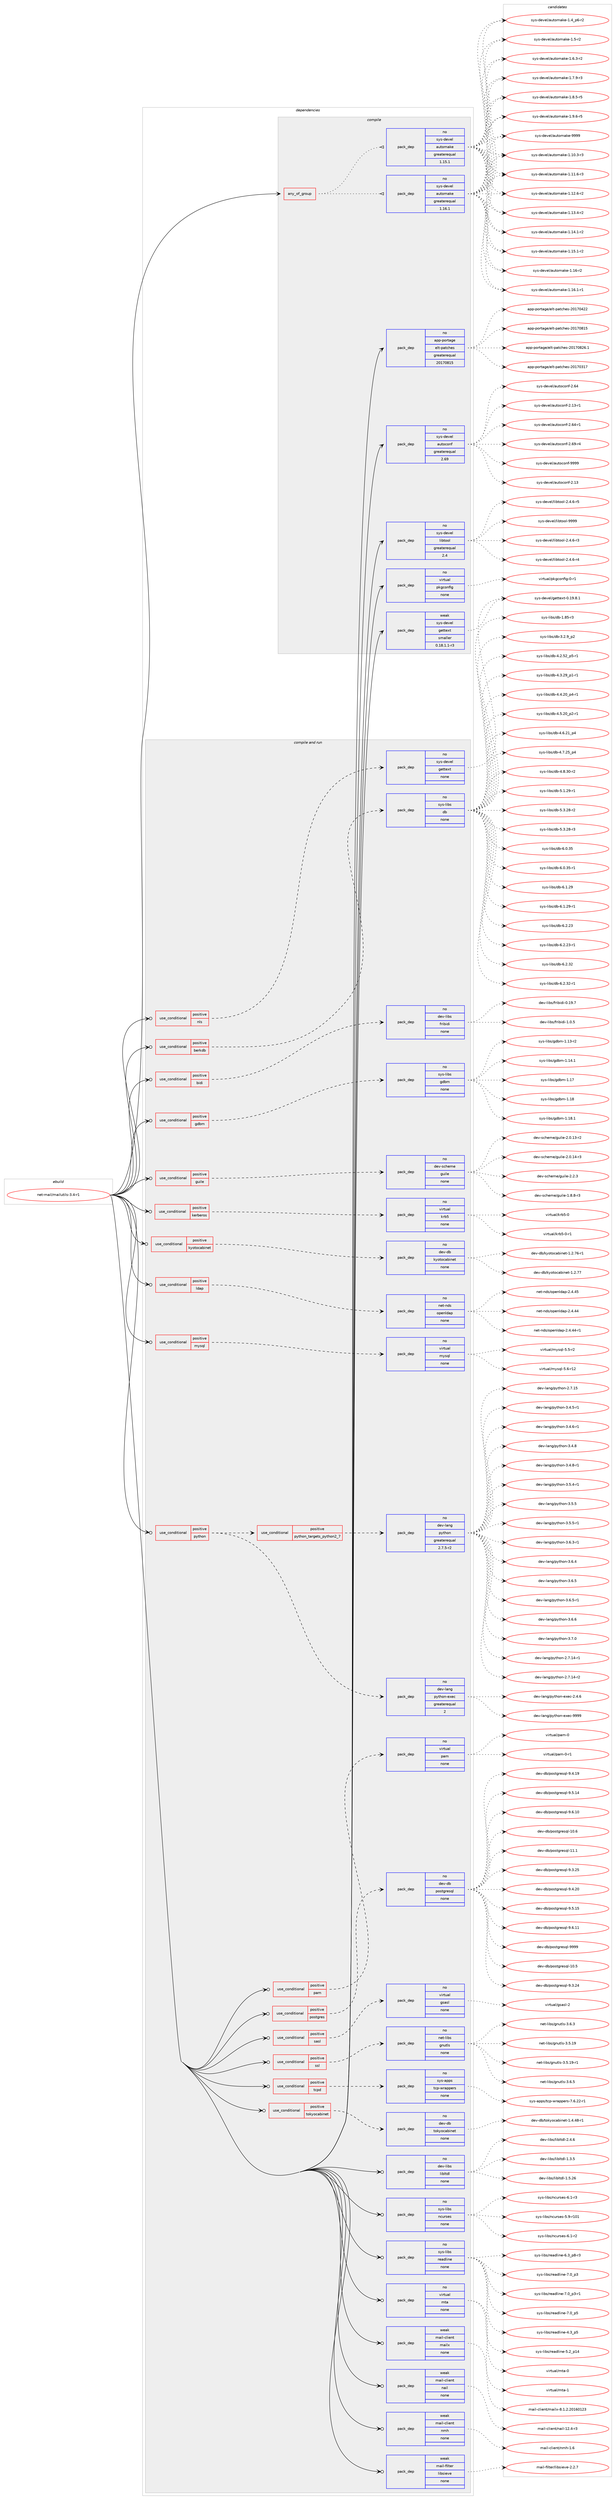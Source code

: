 digraph prolog {

# *************
# Graph options
# *************

newrank=true;
concentrate=true;
compound=true;
graph [rankdir=LR,fontname=Helvetica,fontsize=10,ranksep=1.5];#, ranksep=2.5, nodesep=0.2];
edge  [arrowhead=vee];
node  [fontname=Helvetica,fontsize=10];

# **********
# The ebuild
# **********

subgraph cluster_leftcol {
color=gray;
rank=same;
label=<<i>ebuild</i>>;
id [label="net-mail/mailutils-3.4-r1", color=red, width=4, href="../net-mail/mailutils-3.4-r1.svg"];
}

# ****************
# The dependencies
# ****************

subgraph cluster_midcol {
color=gray;
label=<<i>dependencies</i>>;
subgraph cluster_compile {
fillcolor="#eeeeee";
style=filled;
label=<<i>compile</i>>;
subgraph any128 {
dependency4990 [label=<<TABLE BORDER="0" CELLBORDER="1" CELLSPACING="0" CELLPADDING="4"><TR><TD CELLPADDING="10">any_of_group</TD></TR></TABLE>>, shape=none, color=red];subgraph pack3897 {
dependency4991 [label=<<TABLE BORDER="0" CELLBORDER="1" CELLSPACING="0" CELLPADDING="4" WIDTH="220"><TR><TD ROWSPAN="6" CELLPADDING="30">pack_dep</TD></TR><TR><TD WIDTH="110">no</TD></TR><TR><TD>sys-devel</TD></TR><TR><TD>automake</TD></TR><TR><TD>greaterequal</TD></TR><TR><TD>1.16.1</TD></TR></TABLE>>, shape=none, color=blue];
}
dependency4990:e -> dependency4991:w [weight=20,style="dotted",arrowhead="oinv"];
subgraph pack3898 {
dependency4992 [label=<<TABLE BORDER="0" CELLBORDER="1" CELLSPACING="0" CELLPADDING="4" WIDTH="220"><TR><TD ROWSPAN="6" CELLPADDING="30">pack_dep</TD></TR><TR><TD WIDTH="110">no</TD></TR><TR><TD>sys-devel</TD></TR><TR><TD>automake</TD></TR><TR><TD>greaterequal</TD></TR><TR><TD>1.15.1</TD></TR></TABLE>>, shape=none, color=blue];
}
dependency4990:e -> dependency4992:w [weight=20,style="dotted",arrowhead="oinv"];
}
id:e -> dependency4990:w [weight=20,style="solid",arrowhead="vee"];
subgraph pack3899 {
dependency4993 [label=<<TABLE BORDER="0" CELLBORDER="1" CELLSPACING="0" CELLPADDING="4" WIDTH="220"><TR><TD ROWSPAN="6" CELLPADDING="30">pack_dep</TD></TR><TR><TD WIDTH="110">no</TD></TR><TR><TD>app-portage</TD></TR><TR><TD>elt-patches</TD></TR><TR><TD>greaterequal</TD></TR><TR><TD>20170815</TD></TR></TABLE>>, shape=none, color=blue];
}
id:e -> dependency4993:w [weight=20,style="solid",arrowhead="vee"];
subgraph pack3900 {
dependency4994 [label=<<TABLE BORDER="0" CELLBORDER="1" CELLSPACING="0" CELLPADDING="4" WIDTH="220"><TR><TD ROWSPAN="6" CELLPADDING="30">pack_dep</TD></TR><TR><TD WIDTH="110">no</TD></TR><TR><TD>sys-devel</TD></TR><TR><TD>autoconf</TD></TR><TR><TD>greaterequal</TD></TR><TR><TD>2.69</TD></TR></TABLE>>, shape=none, color=blue];
}
id:e -> dependency4994:w [weight=20,style="solid",arrowhead="vee"];
subgraph pack3901 {
dependency4995 [label=<<TABLE BORDER="0" CELLBORDER="1" CELLSPACING="0" CELLPADDING="4" WIDTH="220"><TR><TD ROWSPAN="6" CELLPADDING="30">pack_dep</TD></TR><TR><TD WIDTH="110">no</TD></TR><TR><TD>sys-devel</TD></TR><TR><TD>libtool</TD></TR><TR><TD>greaterequal</TD></TR><TR><TD>2.4</TD></TR></TABLE>>, shape=none, color=blue];
}
id:e -> dependency4995:w [weight=20,style="solid",arrowhead="vee"];
subgraph pack3902 {
dependency4996 [label=<<TABLE BORDER="0" CELLBORDER="1" CELLSPACING="0" CELLPADDING="4" WIDTH="220"><TR><TD ROWSPAN="6" CELLPADDING="30">pack_dep</TD></TR><TR><TD WIDTH="110">no</TD></TR><TR><TD>virtual</TD></TR><TR><TD>pkgconfig</TD></TR><TR><TD>none</TD></TR><TR><TD></TD></TR></TABLE>>, shape=none, color=blue];
}
id:e -> dependency4996:w [weight=20,style="solid",arrowhead="vee"];
subgraph pack3903 {
dependency4997 [label=<<TABLE BORDER="0" CELLBORDER="1" CELLSPACING="0" CELLPADDING="4" WIDTH="220"><TR><TD ROWSPAN="6" CELLPADDING="30">pack_dep</TD></TR><TR><TD WIDTH="110">weak</TD></TR><TR><TD>sys-devel</TD></TR><TR><TD>gettext</TD></TR><TR><TD>smaller</TD></TR><TR><TD>0.18.1.1-r3</TD></TR></TABLE>>, shape=none, color=blue];
}
id:e -> dependency4997:w [weight=20,style="solid",arrowhead="vee"];
}
subgraph cluster_compileandrun {
fillcolor="#eeeeee";
style=filled;
label=<<i>compile and run</i>>;
subgraph cond959 {
dependency4998 [label=<<TABLE BORDER="0" CELLBORDER="1" CELLSPACING="0" CELLPADDING="4"><TR><TD ROWSPAN="3" CELLPADDING="10">use_conditional</TD></TR><TR><TD>positive</TD></TR><TR><TD>berkdb</TD></TR></TABLE>>, shape=none, color=red];
subgraph pack3904 {
dependency4999 [label=<<TABLE BORDER="0" CELLBORDER="1" CELLSPACING="0" CELLPADDING="4" WIDTH="220"><TR><TD ROWSPAN="6" CELLPADDING="30">pack_dep</TD></TR><TR><TD WIDTH="110">no</TD></TR><TR><TD>sys-libs</TD></TR><TR><TD>db</TD></TR><TR><TD>none</TD></TR><TR><TD></TD></TR></TABLE>>, shape=none, color=blue];
}
dependency4998:e -> dependency4999:w [weight=20,style="dashed",arrowhead="vee"];
}
id:e -> dependency4998:w [weight=20,style="solid",arrowhead="odotvee"];
subgraph cond960 {
dependency5000 [label=<<TABLE BORDER="0" CELLBORDER="1" CELLSPACING="0" CELLPADDING="4"><TR><TD ROWSPAN="3" CELLPADDING="10">use_conditional</TD></TR><TR><TD>positive</TD></TR><TR><TD>bidi</TD></TR></TABLE>>, shape=none, color=red];
subgraph pack3905 {
dependency5001 [label=<<TABLE BORDER="0" CELLBORDER="1" CELLSPACING="0" CELLPADDING="4" WIDTH="220"><TR><TD ROWSPAN="6" CELLPADDING="30">pack_dep</TD></TR><TR><TD WIDTH="110">no</TD></TR><TR><TD>dev-libs</TD></TR><TR><TD>fribidi</TD></TR><TR><TD>none</TD></TR><TR><TD></TD></TR></TABLE>>, shape=none, color=blue];
}
dependency5000:e -> dependency5001:w [weight=20,style="dashed",arrowhead="vee"];
}
id:e -> dependency5000:w [weight=20,style="solid",arrowhead="odotvee"];
subgraph cond961 {
dependency5002 [label=<<TABLE BORDER="0" CELLBORDER="1" CELLSPACING="0" CELLPADDING="4"><TR><TD ROWSPAN="3" CELLPADDING="10">use_conditional</TD></TR><TR><TD>positive</TD></TR><TR><TD>gdbm</TD></TR></TABLE>>, shape=none, color=red];
subgraph pack3906 {
dependency5003 [label=<<TABLE BORDER="0" CELLBORDER="1" CELLSPACING="0" CELLPADDING="4" WIDTH="220"><TR><TD ROWSPAN="6" CELLPADDING="30">pack_dep</TD></TR><TR><TD WIDTH="110">no</TD></TR><TR><TD>sys-libs</TD></TR><TR><TD>gdbm</TD></TR><TR><TD>none</TD></TR><TR><TD></TD></TR></TABLE>>, shape=none, color=blue];
}
dependency5002:e -> dependency5003:w [weight=20,style="dashed",arrowhead="vee"];
}
id:e -> dependency5002:w [weight=20,style="solid",arrowhead="odotvee"];
subgraph cond962 {
dependency5004 [label=<<TABLE BORDER="0" CELLBORDER="1" CELLSPACING="0" CELLPADDING="4"><TR><TD ROWSPAN="3" CELLPADDING="10">use_conditional</TD></TR><TR><TD>positive</TD></TR><TR><TD>guile</TD></TR></TABLE>>, shape=none, color=red];
subgraph pack3907 {
dependency5005 [label=<<TABLE BORDER="0" CELLBORDER="1" CELLSPACING="0" CELLPADDING="4" WIDTH="220"><TR><TD ROWSPAN="6" CELLPADDING="30">pack_dep</TD></TR><TR><TD WIDTH="110">no</TD></TR><TR><TD>dev-scheme</TD></TR><TR><TD>guile</TD></TR><TR><TD>none</TD></TR><TR><TD></TD></TR></TABLE>>, shape=none, color=blue];
}
dependency5004:e -> dependency5005:w [weight=20,style="dashed",arrowhead="vee"];
}
id:e -> dependency5004:w [weight=20,style="solid",arrowhead="odotvee"];
subgraph cond963 {
dependency5006 [label=<<TABLE BORDER="0" CELLBORDER="1" CELLSPACING="0" CELLPADDING="4"><TR><TD ROWSPAN="3" CELLPADDING="10">use_conditional</TD></TR><TR><TD>positive</TD></TR><TR><TD>kerberos</TD></TR></TABLE>>, shape=none, color=red];
subgraph pack3908 {
dependency5007 [label=<<TABLE BORDER="0" CELLBORDER="1" CELLSPACING="0" CELLPADDING="4" WIDTH="220"><TR><TD ROWSPAN="6" CELLPADDING="30">pack_dep</TD></TR><TR><TD WIDTH="110">no</TD></TR><TR><TD>virtual</TD></TR><TR><TD>krb5</TD></TR><TR><TD>none</TD></TR><TR><TD></TD></TR></TABLE>>, shape=none, color=blue];
}
dependency5006:e -> dependency5007:w [weight=20,style="dashed",arrowhead="vee"];
}
id:e -> dependency5006:w [weight=20,style="solid",arrowhead="odotvee"];
subgraph cond964 {
dependency5008 [label=<<TABLE BORDER="0" CELLBORDER="1" CELLSPACING="0" CELLPADDING="4"><TR><TD ROWSPAN="3" CELLPADDING="10">use_conditional</TD></TR><TR><TD>positive</TD></TR><TR><TD>kyotocabinet</TD></TR></TABLE>>, shape=none, color=red];
subgraph pack3909 {
dependency5009 [label=<<TABLE BORDER="0" CELLBORDER="1" CELLSPACING="0" CELLPADDING="4" WIDTH="220"><TR><TD ROWSPAN="6" CELLPADDING="30">pack_dep</TD></TR><TR><TD WIDTH="110">no</TD></TR><TR><TD>dev-db</TD></TR><TR><TD>kyotocabinet</TD></TR><TR><TD>none</TD></TR><TR><TD></TD></TR></TABLE>>, shape=none, color=blue];
}
dependency5008:e -> dependency5009:w [weight=20,style="dashed",arrowhead="vee"];
}
id:e -> dependency5008:w [weight=20,style="solid",arrowhead="odotvee"];
subgraph cond965 {
dependency5010 [label=<<TABLE BORDER="0" CELLBORDER="1" CELLSPACING="0" CELLPADDING="4"><TR><TD ROWSPAN="3" CELLPADDING="10">use_conditional</TD></TR><TR><TD>positive</TD></TR><TR><TD>ldap</TD></TR></TABLE>>, shape=none, color=red];
subgraph pack3910 {
dependency5011 [label=<<TABLE BORDER="0" CELLBORDER="1" CELLSPACING="0" CELLPADDING="4" WIDTH="220"><TR><TD ROWSPAN="6" CELLPADDING="30">pack_dep</TD></TR><TR><TD WIDTH="110">no</TD></TR><TR><TD>net-nds</TD></TR><TR><TD>openldap</TD></TR><TR><TD>none</TD></TR><TR><TD></TD></TR></TABLE>>, shape=none, color=blue];
}
dependency5010:e -> dependency5011:w [weight=20,style="dashed",arrowhead="vee"];
}
id:e -> dependency5010:w [weight=20,style="solid",arrowhead="odotvee"];
subgraph cond966 {
dependency5012 [label=<<TABLE BORDER="0" CELLBORDER="1" CELLSPACING="0" CELLPADDING="4"><TR><TD ROWSPAN="3" CELLPADDING="10">use_conditional</TD></TR><TR><TD>positive</TD></TR><TR><TD>mysql</TD></TR></TABLE>>, shape=none, color=red];
subgraph pack3911 {
dependency5013 [label=<<TABLE BORDER="0" CELLBORDER="1" CELLSPACING="0" CELLPADDING="4" WIDTH="220"><TR><TD ROWSPAN="6" CELLPADDING="30">pack_dep</TD></TR><TR><TD WIDTH="110">no</TD></TR><TR><TD>virtual</TD></TR><TR><TD>mysql</TD></TR><TR><TD>none</TD></TR><TR><TD></TD></TR></TABLE>>, shape=none, color=blue];
}
dependency5012:e -> dependency5013:w [weight=20,style="dashed",arrowhead="vee"];
}
id:e -> dependency5012:w [weight=20,style="solid",arrowhead="odotvee"];
subgraph cond967 {
dependency5014 [label=<<TABLE BORDER="0" CELLBORDER="1" CELLSPACING="0" CELLPADDING="4"><TR><TD ROWSPAN="3" CELLPADDING="10">use_conditional</TD></TR><TR><TD>positive</TD></TR><TR><TD>nls</TD></TR></TABLE>>, shape=none, color=red];
subgraph pack3912 {
dependency5015 [label=<<TABLE BORDER="0" CELLBORDER="1" CELLSPACING="0" CELLPADDING="4" WIDTH="220"><TR><TD ROWSPAN="6" CELLPADDING="30">pack_dep</TD></TR><TR><TD WIDTH="110">no</TD></TR><TR><TD>sys-devel</TD></TR><TR><TD>gettext</TD></TR><TR><TD>none</TD></TR><TR><TD></TD></TR></TABLE>>, shape=none, color=blue];
}
dependency5014:e -> dependency5015:w [weight=20,style="dashed",arrowhead="vee"];
}
id:e -> dependency5014:w [weight=20,style="solid",arrowhead="odotvee"];
subgraph cond968 {
dependency5016 [label=<<TABLE BORDER="0" CELLBORDER="1" CELLSPACING="0" CELLPADDING="4"><TR><TD ROWSPAN="3" CELLPADDING="10">use_conditional</TD></TR><TR><TD>positive</TD></TR><TR><TD>pam</TD></TR></TABLE>>, shape=none, color=red];
subgraph pack3913 {
dependency5017 [label=<<TABLE BORDER="0" CELLBORDER="1" CELLSPACING="0" CELLPADDING="4" WIDTH="220"><TR><TD ROWSPAN="6" CELLPADDING="30">pack_dep</TD></TR><TR><TD WIDTH="110">no</TD></TR><TR><TD>virtual</TD></TR><TR><TD>pam</TD></TR><TR><TD>none</TD></TR><TR><TD></TD></TR></TABLE>>, shape=none, color=blue];
}
dependency5016:e -> dependency5017:w [weight=20,style="dashed",arrowhead="vee"];
}
id:e -> dependency5016:w [weight=20,style="solid",arrowhead="odotvee"];
subgraph cond969 {
dependency5018 [label=<<TABLE BORDER="0" CELLBORDER="1" CELLSPACING="0" CELLPADDING="4"><TR><TD ROWSPAN="3" CELLPADDING="10">use_conditional</TD></TR><TR><TD>positive</TD></TR><TR><TD>postgres</TD></TR></TABLE>>, shape=none, color=red];
subgraph pack3914 {
dependency5019 [label=<<TABLE BORDER="0" CELLBORDER="1" CELLSPACING="0" CELLPADDING="4" WIDTH="220"><TR><TD ROWSPAN="6" CELLPADDING="30">pack_dep</TD></TR><TR><TD WIDTH="110">no</TD></TR><TR><TD>dev-db</TD></TR><TR><TD>postgresql</TD></TR><TR><TD>none</TD></TR><TR><TD></TD></TR></TABLE>>, shape=none, color=blue];
}
dependency5018:e -> dependency5019:w [weight=20,style="dashed",arrowhead="vee"];
}
id:e -> dependency5018:w [weight=20,style="solid",arrowhead="odotvee"];
subgraph cond970 {
dependency5020 [label=<<TABLE BORDER="0" CELLBORDER="1" CELLSPACING="0" CELLPADDING="4"><TR><TD ROWSPAN="3" CELLPADDING="10">use_conditional</TD></TR><TR><TD>positive</TD></TR><TR><TD>python</TD></TR></TABLE>>, shape=none, color=red];
subgraph cond971 {
dependency5021 [label=<<TABLE BORDER="0" CELLBORDER="1" CELLSPACING="0" CELLPADDING="4"><TR><TD ROWSPAN="3" CELLPADDING="10">use_conditional</TD></TR><TR><TD>positive</TD></TR><TR><TD>python_targets_python2_7</TD></TR></TABLE>>, shape=none, color=red];
subgraph pack3915 {
dependency5022 [label=<<TABLE BORDER="0" CELLBORDER="1" CELLSPACING="0" CELLPADDING="4" WIDTH="220"><TR><TD ROWSPAN="6" CELLPADDING="30">pack_dep</TD></TR><TR><TD WIDTH="110">no</TD></TR><TR><TD>dev-lang</TD></TR><TR><TD>python</TD></TR><TR><TD>greaterequal</TD></TR><TR><TD>2.7.5-r2</TD></TR></TABLE>>, shape=none, color=blue];
}
dependency5021:e -> dependency5022:w [weight=20,style="dashed",arrowhead="vee"];
}
dependency5020:e -> dependency5021:w [weight=20,style="dashed",arrowhead="vee"];
subgraph pack3916 {
dependency5023 [label=<<TABLE BORDER="0" CELLBORDER="1" CELLSPACING="0" CELLPADDING="4" WIDTH="220"><TR><TD ROWSPAN="6" CELLPADDING="30">pack_dep</TD></TR><TR><TD WIDTH="110">no</TD></TR><TR><TD>dev-lang</TD></TR><TR><TD>python-exec</TD></TR><TR><TD>greaterequal</TD></TR><TR><TD>2</TD></TR></TABLE>>, shape=none, color=blue];
}
dependency5020:e -> dependency5023:w [weight=20,style="dashed",arrowhead="vee"];
}
id:e -> dependency5020:w [weight=20,style="solid",arrowhead="odotvee"];
subgraph cond972 {
dependency5024 [label=<<TABLE BORDER="0" CELLBORDER="1" CELLSPACING="0" CELLPADDING="4"><TR><TD ROWSPAN="3" CELLPADDING="10">use_conditional</TD></TR><TR><TD>positive</TD></TR><TR><TD>sasl</TD></TR></TABLE>>, shape=none, color=red];
subgraph pack3917 {
dependency5025 [label=<<TABLE BORDER="0" CELLBORDER="1" CELLSPACING="0" CELLPADDING="4" WIDTH="220"><TR><TD ROWSPAN="6" CELLPADDING="30">pack_dep</TD></TR><TR><TD WIDTH="110">no</TD></TR><TR><TD>virtual</TD></TR><TR><TD>gsasl</TD></TR><TR><TD>none</TD></TR><TR><TD></TD></TR></TABLE>>, shape=none, color=blue];
}
dependency5024:e -> dependency5025:w [weight=20,style="dashed",arrowhead="vee"];
}
id:e -> dependency5024:w [weight=20,style="solid",arrowhead="odotvee"];
subgraph cond973 {
dependency5026 [label=<<TABLE BORDER="0" CELLBORDER="1" CELLSPACING="0" CELLPADDING="4"><TR><TD ROWSPAN="3" CELLPADDING="10">use_conditional</TD></TR><TR><TD>positive</TD></TR><TR><TD>ssl</TD></TR></TABLE>>, shape=none, color=red];
subgraph pack3918 {
dependency5027 [label=<<TABLE BORDER="0" CELLBORDER="1" CELLSPACING="0" CELLPADDING="4" WIDTH="220"><TR><TD ROWSPAN="6" CELLPADDING="30">pack_dep</TD></TR><TR><TD WIDTH="110">no</TD></TR><TR><TD>net-libs</TD></TR><TR><TD>gnutls</TD></TR><TR><TD>none</TD></TR><TR><TD></TD></TR></TABLE>>, shape=none, color=blue];
}
dependency5026:e -> dependency5027:w [weight=20,style="dashed",arrowhead="vee"];
}
id:e -> dependency5026:w [weight=20,style="solid",arrowhead="odotvee"];
subgraph cond974 {
dependency5028 [label=<<TABLE BORDER="0" CELLBORDER="1" CELLSPACING="0" CELLPADDING="4"><TR><TD ROWSPAN="3" CELLPADDING="10">use_conditional</TD></TR><TR><TD>positive</TD></TR><TR><TD>tcpd</TD></TR></TABLE>>, shape=none, color=red];
subgraph pack3919 {
dependency5029 [label=<<TABLE BORDER="0" CELLBORDER="1" CELLSPACING="0" CELLPADDING="4" WIDTH="220"><TR><TD ROWSPAN="6" CELLPADDING="30">pack_dep</TD></TR><TR><TD WIDTH="110">no</TD></TR><TR><TD>sys-apps</TD></TR><TR><TD>tcp-wrappers</TD></TR><TR><TD>none</TD></TR><TR><TD></TD></TR></TABLE>>, shape=none, color=blue];
}
dependency5028:e -> dependency5029:w [weight=20,style="dashed",arrowhead="vee"];
}
id:e -> dependency5028:w [weight=20,style="solid",arrowhead="odotvee"];
subgraph cond975 {
dependency5030 [label=<<TABLE BORDER="0" CELLBORDER="1" CELLSPACING="0" CELLPADDING="4"><TR><TD ROWSPAN="3" CELLPADDING="10">use_conditional</TD></TR><TR><TD>positive</TD></TR><TR><TD>tokyocabinet</TD></TR></TABLE>>, shape=none, color=red];
subgraph pack3920 {
dependency5031 [label=<<TABLE BORDER="0" CELLBORDER="1" CELLSPACING="0" CELLPADDING="4" WIDTH="220"><TR><TD ROWSPAN="6" CELLPADDING="30">pack_dep</TD></TR><TR><TD WIDTH="110">no</TD></TR><TR><TD>dev-db</TD></TR><TR><TD>tokyocabinet</TD></TR><TR><TD>none</TD></TR><TR><TD></TD></TR></TABLE>>, shape=none, color=blue];
}
dependency5030:e -> dependency5031:w [weight=20,style="dashed",arrowhead="vee"];
}
id:e -> dependency5030:w [weight=20,style="solid",arrowhead="odotvee"];
subgraph pack3921 {
dependency5032 [label=<<TABLE BORDER="0" CELLBORDER="1" CELLSPACING="0" CELLPADDING="4" WIDTH="220"><TR><TD ROWSPAN="6" CELLPADDING="30">pack_dep</TD></TR><TR><TD WIDTH="110">no</TD></TR><TR><TD>dev-libs</TD></TR><TR><TD>libltdl</TD></TR><TR><TD>none</TD></TR><TR><TD></TD></TR></TABLE>>, shape=none, color=blue];
}
id:e -> dependency5032:w [weight=20,style="solid",arrowhead="odotvee"];
subgraph pack3922 {
dependency5033 [label=<<TABLE BORDER="0" CELLBORDER="1" CELLSPACING="0" CELLPADDING="4" WIDTH="220"><TR><TD ROWSPAN="6" CELLPADDING="30">pack_dep</TD></TR><TR><TD WIDTH="110">no</TD></TR><TR><TD>sys-libs</TD></TR><TR><TD>ncurses</TD></TR><TR><TD>none</TD></TR><TR><TD></TD></TR></TABLE>>, shape=none, color=blue];
}
id:e -> dependency5033:w [weight=20,style="solid",arrowhead="odotvee"];
subgraph pack3923 {
dependency5034 [label=<<TABLE BORDER="0" CELLBORDER="1" CELLSPACING="0" CELLPADDING="4" WIDTH="220"><TR><TD ROWSPAN="6" CELLPADDING="30">pack_dep</TD></TR><TR><TD WIDTH="110">no</TD></TR><TR><TD>sys-libs</TD></TR><TR><TD>readline</TD></TR><TR><TD>none</TD></TR><TR><TD></TD></TR></TABLE>>, shape=none, color=blue];
}
id:e -> dependency5034:w [weight=20,style="solid",arrowhead="odotvee"];
subgraph pack3924 {
dependency5035 [label=<<TABLE BORDER="0" CELLBORDER="1" CELLSPACING="0" CELLPADDING="4" WIDTH="220"><TR><TD ROWSPAN="6" CELLPADDING="30">pack_dep</TD></TR><TR><TD WIDTH="110">no</TD></TR><TR><TD>virtual</TD></TR><TR><TD>mta</TD></TR><TR><TD>none</TD></TR><TR><TD></TD></TR></TABLE>>, shape=none, color=blue];
}
id:e -> dependency5035:w [weight=20,style="solid",arrowhead="odotvee"];
subgraph pack3925 {
dependency5036 [label=<<TABLE BORDER="0" CELLBORDER="1" CELLSPACING="0" CELLPADDING="4" WIDTH="220"><TR><TD ROWSPAN="6" CELLPADDING="30">pack_dep</TD></TR><TR><TD WIDTH="110">weak</TD></TR><TR><TD>mail-client</TD></TR><TR><TD>mailx</TD></TR><TR><TD>none</TD></TR><TR><TD></TD></TR></TABLE>>, shape=none, color=blue];
}
id:e -> dependency5036:w [weight=20,style="solid",arrowhead="odotvee"];
subgraph pack3926 {
dependency5037 [label=<<TABLE BORDER="0" CELLBORDER="1" CELLSPACING="0" CELLPADDING="4" WIDTH="220"><TR><TD ROWSPAN="6" CELLPADDING="30">pack_dep</TD></TR><TR><TD WIDTH="110">weak</TD></TR><TR><TD>mail-client</TD></TR><TR><TD>nail</TD></TR><TR><TD>none</TD></TR><TR><TD></TD></TR></TABLE>>, shape=none, color=blue];
}
id:e -> dependency5037:w [weight=20,style="solid",arrowhead="odotvee"];
subgraph pack3927 {
dependency5038 [label=<<TABLE BORDER="0" CELLBORDER="1" CELLSPACING="0" CELLPADDING="4" WIDTH="220"><TR><TD ROWSPAN="6" CELLPADDING="30">pack_dep</TD></TR><TR><TD WIDTH="110">weak</TD></TR><TR><TD>mail-client</TD></TR><TR><TD>nmh</TD></TR><TR><TD>none</TD></TR><TR><TD></TD></TR></TABLE>>, shape=none, color=blue];
}
id:e -> dependency5038:w [weight=20,style="solid",arrowhead="odotvee"];
subgraph pack3928 {
dependency5039 [label=<<TABLE BORDER="0" CELLBORDER="1" CELLSPACING="0" CELLPADDING="4" WIDTH="220"><TR><TD ROWSPAN="6" CELLPADDING="30">pack_dep</TD></TR><TR><TD WIDTH="110">weak</TD></TR><TR><TD>mail-filter</TD></TR><TR><TD>libsieve</TD></TR><TR><TD>none</TD></TR><TR><TD></TD></TR></TABLE>>, shape=none, color=blue];
}
id:e -> dependency5039:w [weight=20,style="solid",arrowhead="odotvee"];
}
subgraph cluster_run {
fillcolor="#eeeeee";
style=filled;
label=<<i>run</i>>;
}
}

# **************
# The candidates
# **************

subgraph cluster_choices {
rank=same;
color=gray;
label=<<i>candidates</i>>;

subgraph choice3897 {
color=black;
nodesep=1;
choice11512111545100101118101108479711711611110997107101454946494846514511451 [label="sys-devel/automake-1.10.3-r3", color=red, width=4,href="../sys-devel/automake-1.10.3-r3.svg"];
choice11512111545100101118101108479711711611110997107101454946494946544511451 [label="sys-devel/automake-1.11.6-r3", color=red, width=4,href="../sys-devel/automake-1.11.6-r3.svg"];
choice11512111545100101118101108479711711611110997107101454946495046544511450 [label="sys-devel/automake-1.12.6-r2", color=red, width=4,href="../sys-devel/automake-1.12.6-r2.svg"];
choice11512111545100101118101108479711711611110997107101454946495146524511450 [label="sys-devel/automake-1.13.4-r2", color=red, width=4,href="../sys-devel/automake-1.13.4-r2.svg"];
choice11512111545100101118101108479711711611110997107101454946495246494511450 [label="sys-devel/automake-1.14.1-r2", color=red, width=4,href="../sys-devel/automake-1.14.1-r2.svg"];
choice11512111545100101118101108479711711611110997107101454946495346494511450 [label="sys-devel/automake-1.15.1-r2", color=red, width=4,href="../sys-devel/automake-1.15.1-r2.svg"];
choice1151211154510010111810110847971171161111099710710145494649544511450 [label="sys-devel/automake-1.16-r2", color=red, width=4,href="../sys-devel/automake-1.16-r2.svg"];
choice11512111545100101118101108479711711611110997107101454946495446494511449 [label="sys-devel/automake-1.16.1-r1", color=red, width=4,href="../sys-devel/automake-1.16.1-r1.svg"];
choice115121115451001011181011084797117116111109971071014549465295112544511450 [label="sys-devel/automake-1.4_p6-r2", color=red, width=4,href="../sys-devel/automake-1.4_p6-r2.svg"];
choice11512111545100101118101108479711711611110997107101454946534511450 [label="sys-devel/automake-1.5-r2", color=red, width=4,href="../sys-devel/automake-1.5-r2.svg"];
choice115121115451001011181011084797117116111109971071014549465446514511450 [label="sys-devel/automake-1.6.3-r2", color=red, width=4,href="../sys-devel/automake-1.6.3-r2.svg"];
choice115121115451001011181011084797117116111109971071014549465546574511451 [label="sys-devel/automake-1.7.9-r3", color=red, width=4,href="../sys-devel/automake-1.7.9-r3.svg"];
choice115121115451001011181011084797117116111109971071014549465646534511453 [label="sys-devel/automake-1.8.5-r5", color=red, width=4,href="../sys-devel/automake-1.8.5-r5.svg"];
choice115121115451001011181011084797117116111109971071014549465746544511453 [label="sys-devel/automake-1.9.6-r5", color=red, width=4,href="../sys-devel/automake-1.9.6-r5.svg"];
choice115121115451001011181011084797117116111109971071014557575757 [label="sys-devel/automake-9999", color=red, width=4,href="../sys-devel/automake-9999.svg"];
dependency4991:e -> choice11512111545100101118101108479711711611110997107101454946494846514511451:w [style=dotted,weight="100"];
dependency4991:e -> choice11512111545100101118101108479711711611110997107101454946494946544511451:w [style=dotted,weight="100"];
dependency4991:e -> choice11512111545100101118101108479711711611110997107101454946495046544511450:w [style=dotted,weight="100"];
dependency4991:e -> choice11512111545100101118101108479711711611110997107101454946495146524511450:w [style=dotted,weight="100"];
dependency4991:e -> choice11512111545100101118101108479711711611110997107101454946495246494511450:w [style=dotted,weight="100"];
dependency4991:e -> choice11512111545100101118101108479711711611110997107101454946495346494511450:w [style=dotted,weight="100"];
dependency4991:e -> choice1151211154510010111810110847971171161111099710710145494649544511450:w [style=dotted,weight="100"];
dependency4991:e -> choice11512111545100101118101108479711711611110997107101454946495446494511449:w [style=dotted,weight="100"];
dependency4991:e -> choice115121115451001011181011084797117116111109971071014549465295112544511450:w [style=dotted,weight="100"];
dependency4991:e -> choice11512111545100101118101108479711711611110997107101454946534511450:w [style=dotted,weight="100"];
dependency4991:e -> choice115121115451001011181011084797117116111109971071014549465446514511450:w [style=dotted,weight="100"];
dependency4991:e -> choice115121115451001011181011084797117116111109971071014549465546574511451:w [style=dotted,weight="100"];
dependency4991:e -> choice115121115451001011181011084797117116111109971071014549465646534511453:w [style=dotted,weight="100"];
dependency4991:e -> choice115121115451001011181011084797117116111109971071014549465746544511453:w [style=dotted,weight="100"];
dependency4991:e -> choice115121115451001011181011084797117116111109971071014557575757:w [style=dotted,weight="100"];
}
subgraph choice3898 {
color=black;
nodesep=1;
choice11512111545100101118101108479711711611110997107101454946494846514511451 [label="sys-devel/automake-1.10.3-r3", color=red, width=4,href="../sys-devel/automake-1.10.3-r3.svg"];
choice11512111545100101118101108479711711611110997107101454946494946544511451 [label="sys-devel/automake-1.11.6-r3", color=red, width=4,href="../sys-devel/automake-1.11.6-r3.svg"];
choice11512111545100101118101108479711711611110997107101454946495046544511450 [label="sys-devel/automake-1.12.6-r2", color=red, width=4,href="../sys-devel/automake-1.12.6-r2.svg"];
choice11512111545100101118101108479711711611110997107101454946495146524511450 [label="sys-devel/automake-1.13.4-r2", color=red, width=4,href="../sys-devel/automake-1.13.4-r2.svg"];
choice11512111545100101118101108479711711611110997107101454946495246494511450 [label="sys-devel/automake-1.14.1-r2", color=red, width=4,href="../sys-devel/automake-1.14.1-r2.svg"];
choice11512111545100101118101108479711711611110997107101454946495346494511450 [label="sys-devel/automake-1.15.1-r2", color=red, width=4,href="../sys-devel/automake-1.15.1-r2.svg"];
choice1151211154510010111810110847971171161111099710710145494649544511450 [label="sys-devel/automake-1.16-r2", color=red, width=4,href="../sys-devel/automake-1.16-r2.svg"];
choice11512111545100101118101108479711711611110997107101454946495446494511449 [label="sys-devel/automake-1.16.1-r1", color=red, width=4,href="../sys-devel/automake-1.16.1-r1.svg"];
choice115121115451001011181011084797117116111109971071014549465295112544511450 [label="sys-devel/automake-1.4_p6-r2", color=red, width=4,href="../sys-devel/automake-1.4_p6-r2.svg"];
choice11512111545100101118101108479711711611110997107101454946534511450 [label="sys-devel/automake-1.5-r2", color=red, width=4,href="../sys-devel/automake-1.5-r2.svg"];
choice115121115451001011181011084797117116111109971071014549465446514511450 [label="sys-devel/automake-1.6.3-r2", color=red, width=4,href="../sys-devel/automake-1.6.3-r2.svg"];
choice115121115451001011181011084797117116111109971071014549465546574511451 [label="sys-devel/automake-1.7.9-r3", color=red, width=4,href="../sys-devel/automake-1.7.9-r3.svg"];
choice115121115451001011181011084797117116111109971071014549465646534511453 [label="sys-devel/automake-1.8.5-r5", color=red, width=4,href="../sys-devel/automake-1.8.5-r5.svg"];
choice115121115451001011181011084797117116111109971071014549465746544511453 [label="sys-devel/automake-1.9.6-r5", color=red, width=4,href="../sys-devel/automake-1.9.6-r5.svg"];
choice115121115451001011181011084797117116111109971071014557575757 [label="sys-devel/automake-9999", color=red, width=4,href="../sys-devel/automake-9999.svg"];
dependency4992:e -> choice11512111545100101118101108479711711611110997107101454946494846514511451:w [style=dotted,weight="100"];
dependency4992:e -> choice11512111545100101118101108479711711611110997107101454946494946544511451:w [style=dotted,weight="100"];
dependency4992:e -> choice11512111545100101118101108479711711611110997107101454946495046544511450:w [style=dotted,weight="100"];
dependency4992:e -> choice11512111545100101118101108479711711611110997107101454946495146524511450:w [style=dotted,weight="100"];
dependency4992:e -> choice11512111545100101118101108479711711611110997107101454946495246494511450:w [style=dotted,weight="100"];
dependency4992:e -> choice11512111545100101118101108479711711611110997107101454946495346494511450:w [style=dotted,weight="100"];
dependency4992:e -> choice1151211154510010111810110847971171161111099710710145494649544511450:w [style=dotted,weight="100"];
dependency4992:e -> choice11512111545100101118101108479711711611110997107101454946495446494511449:w [style=dotted,weight="100"];
dependency4992:e -> choice115121115451001011181011084797117116111109971071014549465295112544511450:w [style=dotted,weight="100"];
dependency4992:e -> choice11512111545100101118101108479711711611110997107101454946534511450:w [style=dotted,weight="100"];
dependency4992:e -> choice115121115451001011181011084797117116111109971071014549465446514511450:w [style=dotted,weight="100"];
dependency4992:e -> choice115121115451001011181011084797117116111109971071014549465546574511451:w [style=dotted,weight="100"];
dependency4992:e -> choice115121115451001011181011084797117116111109971071014549465646534511453:w [style=dotted,weight="100"];
dependency4992:e -> choice115121115451001011181011084797117116111109971071014549465746544511453:w [style=dotted,weight="100"];
dependency4992:e -> choice115121115451001011181011084797117116111109971071014557575757:w [style=dotted,weight="100"];
}
subgraph choice3899 {
color=black;
nodesep=1;
choice97112112451121111141169710310147101108116451129711699104101115455048495548514955 [label="app-portage/elt-patches-20170317", color=red, width=4,href="../app-portage/elt-patches-20170317.svg"];
choice97112112451121111141169710310147101108116451129711699104101115455048495548525050 [label="app-portage/elt-patches-20170422", color=red, width=4,href="../app-portage/elt-patches-20170422.svg"];
choice97112112451121111141169710310147101108116451129711699104101115455048495548564953 [label="app-portage/elt-patches-20170815", color=red, width=4,href="../app-portage/elt-patches-20170815.svg"];
choice971121124511211111411697103101471011081164511297116991041011154550484955485650544649 [label="app-portage/elt-patches-20170826.1", color=red, width=4,href="../app-portage/elt-patches-20170826.1.svg"];
dependency4993:e -> choice97112112451121111141169710310147101108116451129711699104101115455048495548514955:w [style=dotted,weight="100"];
dependency4993:e -> choice97112112451121111141169710310147101108116451129711699104101115455048495548525050:w [style=dotted,weight="100"];
dependency4993:e -> choice97112112451121111141169710310147101108116451129711699104101115455048495548564953:w [style=dotted,weight="100"];
dependency4993:e -> choice971121124511211111411697103101471011081164511297116991041011154550484955485650544649:w [style=dotted,weight="100"];
}
subgraph choice3900 {
color=black;
nodesep=1;
choice115121115451001011181011084797117116111991111101024550464951 [label="sys-devel/autoconf-2.13", color=red, width=4,href="../sys-devel/autoconf-2.13.svg"];
choice115121115451001011181011084797117116111991111101024550465452 [label="sys-devel/autoconf-2.64", color=red, width=4,href="../sys-devel/autoconf-2.64.svg"];
choice1151211154510010111810110847971171161119911111010245504649514511449 [label="sys-devel/autoconf-2.13-r1", color=red, width=4,href="../sys-devel/autoconf-2.13-r1.svg"];
choice1151211154510010111810110847971171161119911111010245504654524511449 [label="sys-devel/autoconf-2.64-r1", color=red, width=4,href="../sys-devel/autoconf-2.64-r1.svg"];
choice1151211154510010111810110847971171161119911111010245504654574511452 [label="sys-devel/autoconf-2.69-r4", color=red, width=4,href="../sys-devel/autoconf-2.69-r4.svg"];
choice115121115451001011181011084797117116111991111101024557575757 [label="sys-devel/autoconf-9999", color=red, width=4,href="../sys-devel/autoconf-9999.svg"];
dependency4994:e -> choice115121115451001011181011084797117116111991111101024550464951:w [style=dotted,weight="100"];
dependency4994:e -> choice115121115451001011181011084797117116111991111101024550465452:w [style=dotted,weight="100"];
dependency4994:e -> choice1151211154510010111810110847971171161119911111010245504649514511449:w [style=dotted,weight="100"];
dependency4994:e -> choice1151211154510010111810110847971171161119911111010245504654524511449:w [style=dotted,weight="100"];
dependency4994:e -> choice1151211154510010111810110847971171161119911111010245504654574511452:w [style=dotted,weight="100"];
dependency4994:e -> choice115121115451001011181011084797117116111991111101024557575757:w [style=dotted,weight="100"];
}
subgraph choice3901 {
color=black;
nodesep=1;
choice1151211154510010111810110847108105981161111111084550465246544511451 [label="sys-devel/libtool-2.4.6-r3", color=red, width=4,href="../sys-devel/libtool-2.4.6-r3.svg"];
choice1151211154510010111810110847108105981161111111084550465246544511452 [label="sys-devel/libtool-2.4.6-r4", color=red, width=4,href="../sys-devel/libtool-2.4.6-r4.svg"];
choice1151211154510010111810110847108105981161111111084550465246544511453 [label="sys-devel/libtool-2.4.6-r5", color=red, width=4,href="../sys-devel/libtool-2.4.6-r5.svg"];
choice1151211154510010111810110847108105981161111111084557575757 [label="sys-devel/libtool-9999", color=red, width=4,href="../sys-devel/libtool-9999.svg"];
dependency4995:e -> choice1151211154510010111810110847108105981161111111084550465246544511451:w [style=dotted,weight="100"];
dependency4995:e -> choice1151211154510010111810110847108105981161111111084550465246544511452:w [style=dotted,weight="100"];
dependency4995:e -> choice1151211154510010111810110847108105981161111111084550465246544511453:w [style=dotted,weight="100"];
dependency4995:e -> choice1151211154510010111810110847108105981161111111084557575757:w [style=dotted,weight="100"];
}
subgraph choice3902 {
color=black;
nodesep=1;
choice11810511411611797108471121071039911111010210510345484511449 [label="virtual/pkgconfig-0-r1", color=red, width=4,href="../virtual/pkgconfig-0-r1.svg"];
dependency4996:e -> choice11810511411611797108471121071039911111010210510345484511449:w [style=dotted,weight="100"];
}
subgraph choice3903 {
color=black;
nodesep=1;
choice1151211154510010111810110847103101116116101120116454846495746564649 [label="sys-devel/gettext-0.19.8.1", color=red, width=4,href="../sys-devel/gettext-0.19.8.1.svg"];
dependency4997:e -> choice1151211154510010111810110847103101116116101120116454846495746564649:w [style=dotted,weight="100"];
}
subgraph choice3904 {
color=black;
nodesep=1;
choice1151211154510810598115471009845494656534511451 [label="sys-libs/db-1.85-r3", color=red, width=4,href="../sys-libs/db-1.85-r3.svg"];
choice115121115451081059811547100984551465046579511250 [label="sys-libs/db-3.2.9_p2", color=red, width=4,href="../sys-libs/db-3.2.9_p2.svg"];
choice115121115451081059811547100984552465046535095112534511449 [label="sys-libs/db-4.2.52_p5-r1", color=red, width=4,href="../sys-libs/db-4.2.52_p5-r1.svg"];
choice115121115451081059811547100984552465146505795112494511449 [label="sys-libs/db-4.3.29_p1-r1", color=red, width=4,href="../sys-libs/db-4.3.29_p1-r1.svg"];
choice115121115451081059811547100984552465246504895112524511449 [label="sys-libs/db-4.4.20_p4-r1", color=red, width=4,href="../sys-libs/db-4.4.20_p4-r1.svg"];
choice115121115451081059811547100984552465346504895112504511449 [label="sys-libs/db-4.5.20_p2-r1", color=red, width=4,href="../sys-libs/db-4.5.20_p2-r1.svg"];
choice11512111545108105981154710098455246544650499511252 [label="sys-libs/db-4.6.21_p4", color=red, width=4,href="../sys-libs/db-4.6.21_p4.svg"];
choice11512111545108105981154710098455246554650539511252 [label="sys-libs/db-4.7.25_p4", color=red, width=4,href="../sys-libs/db-4.7.25_p4.svg"];
choice11512111545108105981154710098455246564651484511450 [label="sys-libs/db-4.8.30-r2", color=red, width=4,href="../sys-libs/db-4.8.30-r2.svg"];
choice11512111545108105981154710098455346494650574511449 [label="sys-libs/db-5.1.29-r1", color=red, width=4,href="../sys-libs/db-5.1.29-r1.svg"];
choice11512111545108105981154710098455346514650564511450 [label="sys-libs/db-5.3.28-r2", color=red, width=4,href="../sys-libs/db-5.3.28-r2.svg"];
choice11512111545108105981154710098455346514650564511451 [label="sys-libs/db-5.3.28-r3", color=red, width=4,href="../sys-libs/db-5.3.28-r3.svg"];
choice1151211154510810598115471009845544648465153 [label="sys-libs/db-6.0.35", color=red, width=4,href="../sys-libs/db-6.0.35.svg"];
choice11512111545108105981154710098455446484651534511449 [label="sys-libs/db-6.0.35-r1", color=red, width=4,href="../sys-libs/db-6.0.35-r1.svg"];
choice1151211154510810598115471009845544649465057 [label="sys-libs/db-6.1.29", color=red, width=4,href="../sys-libs/db-6.1.29.svg"];
choice11512111545108105981154710098455446494650574511449 [label="sys-libs/db-6.1.29-r1", color=red, width=4,href="../sys-libs/db-6.1.29-r1.svg"];
choice1151211154510810598115471009845544650465051 [label="sys-libs/db-6.2.23", color=red, width=4,href="../sys-libs/db-6.2.23.svg"];
choice11512111545108105981154710098455446504650514511449 [label="sys-libs/db-6.2.23-r1", color=red, width=4,href="../sys-libs/db-6.2.23-r1.svg"];
choice1151211154510810598115471009845544650465150 [label="sys-libs/db-6.2.32", color=red, width=4,href="../sys-libs/db-6.2.32.svg"];
choice11512111545108105981154710098455446504651504511449 [label="sys-libs/db-6.2.32-r1", color=red, width=4,href="../sys-libs/db-6.2.32-r1.svg"];
dependency4999:e -> choice1151211154510810598115471009845494656534511451:w [style=dotted,weight="100"];
dependency4999:e -> choice115121115451081059811547100984551465046579511250:w [style=dotted,weight="100"];
dependency4999:e -> choice115121115451081059811547100984552465046535095112534511449:w [style=dotted,weight="100"];
dependency4999:e -> choice115121115451081059811547100984552465146505795112494511449:w [style=dotted,weight="100"];
dependency4999:e -> choice115121115451081059811547100984552465246504895112524511449:w [style=dotted,weight="100"];
dependency4999:e -> choice115121115451081059811547100984552465346504895112504511449:w [style=dotted,weight="100"];
dependency4999:e -> choice11512111545108105981154710098455246544650499511252:w [style=dotted,weight="100"];
dependency4999:e -> choice11512111545108105981154710098455246554650539511252:w [style=dotted,weight="100"];
dependency4999:e -> choice11512111545108105981154710098455246564651484511450:w [style=dotted,weight="100"];
dependency4999:e -> choice11512111545108105981154710098455346494650574511449:w [style=dotted,weight="100"];
dependency4999:e -> choice11512111545108105981154710098455346514650564511450:w [style=dotted,weight="100"];
dependency4999:e -> choice11512111545108105981154710098455346514650564511451:w [style=dotted,weight="100"];
dependency4999:e -> choice1151211154510810598115471009845544648465153:w [style=dotted,weight="100"];
dependency4999:e -> choice11512111545108105981154710098455446484651534511449:w [style=dotted,weight="100"];
dependency4999:e -> choice1151211154510810598115471009845544649465057:w [style=dotted,weight="100"];
dependency4999:e -> choice11512111545108105981154710098455446494650574511449:w [style=dotted,weight="100"];
dependency4999:e -> choice1151211154510810598115471009845544650465051:w [style=dotted,weight="100"];
dependency4999:e -> choice11512111545108105981154710098455446504650514511449:w [style=dotted,weight="100"];
dependency4999:e -> choice1151211154510810598115471009845544650465150:w [style=dotted,weight="100"];
dependency4999:e -> choice11512111545108105981154710098455446504651504511449:w [style=dotted,weight="100"];
}
subgraph choice3905 {
color=black;
nodesep=1;
choice1001011184510810598115471021141059810510010545484649574655 [label="dev-libs/fribidi-0.19.7", color=red, width=4,href="../dev-libs/fribidi-0.19.7.svg"];
choice10010111845108105981154710211410598105100105454946484653 [label="dev-libs/fribidi-1.0.5", color=red, width=4,href="../dev-libs/fribidi-1.0.5.svg"];
dependency5001:e -> choice1001011184510810598115471021141059810510010545484649574655:w [style=dotted,weight="100"];
dependency5001:e -> choice10010111845108105981154710211410598105100105454946484653:w [style=dotted,weight="100"];
}
subgraph choice3906 {
color=black;
nodesep=1;
choice1151211154510810598115471031009810945494649514511450 [label="sys-libs/gdbm-1.13-r2", color=red, width=4,href="../sys-libs/gdbm-1.13-r2.svg"];
choice1151211154510810598115471031009810945494649524649 [label="sys-libs/gdbm-1.14.1", color=red, width=4,href="../sys-libs/gdbm-1.14.1.svg"];
choice115121115451081059811547103100981094549464955 [label="sys-libs/gdbm-1.17", color=red, width=4,href="../sys-libs/gdbm-1.17.svg"];
choice115121115451081059811547103100981094549464956 [label="sys-libs/gdbm-1.18", color=red, width=4,href="../sys-libs/gdbm-1.18.svg"];
choice1151211154510810598115471031009810945494649564649 [label="sys-libs/gdbm-1.18.1", color=red, width=4,href="../sys-libs/gdbm-1.18.1.svg"];
dependency5003:e -> choice1151211154510810598115471031009810945494649514511450:w [style=dotted,weight="100"];
dependency5003:e -> choice1151211154510810598115471031009810945494649524649:w [style=dotted,weight="100"];
dependency5003:e -> choice115121115451081059811547103100981094549464955:w [style=dotted,weight="100"];
dependency5003:e -> choice115121115451081059811547103100981094549464956:w [style=dotted,weight="100"];
dependency5003:e -> choice1151211154510810598115471031009810945494649564649:w [style=dotted,weight="100"];
}
subgraph choice3907 {
color=black;
nodesep=1;
choice1001011184511599104101109101471031171051081014549465646564511451 [label="dev-scheme/guile-1.8.8-r3", color=red, width=4,href="../dev-scheme/guile-1.8.8-r3.svg"];
choice100101118451159910410110910147103117105108101455046484649514511450 [label="dev-scheme/guile-2.0.13-r2", color=red, width=4,href="../dev-scheme/guile-2.0.13-r2.svg"];
choice100101118451159910410110910147103117105108101455046484649524511451 [label="dev-scheme/guile-2.0.14-r3", color=red, width=4,href="../dev-scheme/guile-2.0.14-r3.svg"];
choice100101118451159910410110910147103117105108101455046504651 [label="dev-scheme/guile-2.2.3", color=red, width=4,href="../dev-scheme/guile-2.2.3.svg"];
dependency5005:e -> choice1001011184511599104101109101471031171051081014549465646564511451:w [style=dotted,weight="100"];
dependency5005:e -> choice100101118451159910410110910147103117105108101455046484649514511450:w [style=dotted,weight="100"];
dependency5005:e -> choice100101118451159910410110910147103117105108101455046484649524511451:w [style=dotted,weight="100"];
dependency5005:e -> choice100101118451159910410110910147103117105108101455046504651:w [style=dotted,weight="100"];
}
subgraph choice3908 {
color=black;
nodesep=1;
choice118105114116117971084710711498534548 [label="virtual/krb5-0", color=red, width=4,href="../virtual/krb5-0.svg"];
choice1181051141161179710847107114985345484511449 [label="virtual/krb5-0-r1", color=red, width=4,href="../virtual/krb5-0-r1.svg"];
dependency5007:e -> choice118105114116117971084710711498534548:w [style=dotted,weight="100"];
dependency5007:e -> choice1181051141161179710847107114985345484511449:w [style=dotted,weight="100"];
}
subgraph choice3909 {
color=black;
nodesep=1;
choice100101118451009847107121111116111999798105110101116454946504655544511449 [label="dev-db/kyotocabinet-1.2.76-r1", color=red, width=4,href="../dev-db/kyotocabinet-1.2.76-r1.svg"];
choice10010111845100984710712111111611199979810511010111645494650465555 [label="dev-db/kyotocabinet-1.2.77", color=red, width=4,href="../dev-db/kyotocabinet-1.2.77.svg"];
dependency5009:e -> choice100101118451009847107121111116111999798105110101116454946504655544511449:w [style=dotted,weight="100"];
dependency5009:e -> choice10010111845100984710712111111611199979810511010111645494650465555:w [style=dotted,weight="100"];
}
subgraph choice3910 {
color=black;
nodesep=1;
choice11010111645110100115471111121011101081009711245504652465252 [label="net-nds/openldap-2.4.44", color=red, width=4,href="../net-nds/openldap-2.4.44.svg"];
choice110101116451101001154711111210111010810097112455046524652524511449 [label="net-nds/openldap-2.4.44-r1", color=red, width=4,href="../net-nds/openldap-2.4.44-r1.svg"];
choice11010111645110100115471111121011101081009711245504652465253 [label="net-nds/openldap-2.4.45", color=red, width=4,href="../net-nds/openldap-2.4.45.svg"];
dependency5011:e -> choice11010111645110100115471111121011101081009711245504652465252:w [style=dotted,weight="100"];
dependency5011:e -> choice110101116451101001154711111210111010810097112455046524652524511449:w [style=dotted,weight="100"];
dependency5011:e -> choice11010111645110100115471111121011101081009711245504652465253:w [style=dotted,weight="100"];
}
subgraph choice3911 {
color=black;
nodesep=1;
choice1181051141161179710847109121115113108455346534511450 [label="virtual/mysql-5.5-r2", color=red, width=4,href="../virtual/mysql-5.5-r2.svg"];
choice118105114116117971084710912111511310845534654451144950 [label="virtual/mysql-5.6-r12", color=red, width=4,href="../virtual/mysql-5.6-r12.svg"];
dependency5013:e -> choice1181051141161179710847109121115113108455346534511450:w [style=dotted,weight="100"];
dependency5013:e -> choice118105114116117971084710912111511310845534654451144950:w [style=dotted,weight="100"];
}
subgraph choice3912 {
color=black;
nodesep=1;
choice1151211154510010111810110847103101116116101120116454846495746564649 [label="sys-devel/gettext-0.19.8.1", color=red, width=4,href="../sys-devel/gettext-0.19.8.1.svg"];
dependency5015:e -> choice1151211154510010111810110847103101116116101120116454846495746564649:w [style=dotted,weight="100"];
}
subgraph choice3913 {
color=black;
nodesep=1;
choice1181051141161179710847112971094548 [label="virtual/pam-0", color=red, width=4,href="../virtual/pam-0.svg"];
choice11810511411611797108471129710945484511449 [label="virtual/pam-0-r1", color=red, width=4,href="../virtual/pam-0-r1.svg"];
dependency5017:e -> choice1181051141161179710847112971094548:w [style=dotted,weight="100"];
dependency5017:e -> choice11810511411611797108471129710945484511449:w [style=dotted,weight="100"];
}
subgraph choice3914 {
color=black;
nodesep=1;
choice1001011184510098471121111151161031141011151131084549484653 [label="dev-db/postgresql-10.5", color=red, width=4,href="../dev-db/postgresql-10.5.svg"];
choice10010111845100984711211111511610311410111511310845574651465052 [label="dev-db/postgresql-9.3.24", color=red, width=4,href="../dev-db/postgresql-9.3.24.svg"];
choice10010111845100984711211111511610311410111511310845574652464957 [label="dev-db/postgresql-9.4.19", color=red, width=4,href="../dev-db/postgresql-9.4.19.svg"];
choice10010111845100984711211111511610311410111511310845574653464952 [label="dev-db/postgresql-9.5.14", color=red, width=4,href="../dev-db/postgresql-9.5.14.svg"];
choice10010111845100984711211111511610311410111511310845574654464948 [label="dev-db/postgresql-9.6.10", color=red, width=4,href="../dev-db/postgresql-9.6.10.svg"];
choice1001011184510098471121111151161031141011151131084549484654 [label="dev-db/postgresql-10.6", color=red, width=4,href="../dev-db/postgresql-10.6.svg"];
choice1001011184510098471121111151161031141011151131084549494649 [label="dev-db/postgresql-11.1", color=red, width=4,href="../dev-db/postgresql-11.1.svg"];
choice10010111845100984711211111511610311410111511310845574651465053 [label="dev-db/postgresql-9.3.25", color=red, width=4,href="../dev-db/postgresql-9.3.25.svg"];
choice10010111845100984711211111511610311410111511310845574652465048 [label="dev-db/postgresql-9.4.20", color=red, width=4,href="../dev-db/postgresql-9.4.20.svg"];
choice10010111845100984711211111511610311410111511310845574653464953 [label="dev-db/postgresql-9.5.15", color=red, width=4,href="../dev-db/postgresql-9.5.15.svg"];
choice10010111845100984711211111511610311410111511310845574654464949 [label="dev-db/postgresql-9.6.11", color=red, width=4,href="../dev-db/postgresql-9.6.11.svg"];
choice1001011184510098471121111151161031141011151131084557575757 [label="dev-db/postgresql-9999", color=red, width=4,href="../dev-db/postgresql-9999.svg"];
dependency5019:e -> choice1001011184510098471121111151161031141011151131084549484653:w [style=dotted,weight="100"];
dependency5019:e -> choice10010111845100984711211111511610311410111511310845574651465052:w [style=dotted,weight="100"];
dependency5019:e -> choice10010111845100984711211111511610311410111511310845574652464957:w [style=dotted,weight="100"];
dependency5019:e -> choice10010111845100984711211111511610311410111511310845574653464952:w [style=dotted,weight="100"];
dependency5019:e -> choice10010111845100984711211111511610311410111511310845574654464948:w [style=dotted,weight="100"];
dependency5019:e -> choice1001011184510098471121111151161031141011151131084549484654:w [style=dotted,weight="100"];
dependency5019:e -> choice1001011184510098471121111151161031141011151131084549494649:w [style=dotted,weight="100"];
dependency5019:e -> choice10010111845100984711211111511610311410111511310845574651465053:w [style=dotted,weight="100"];
dependency5019:e -> choice10010111845100984711211111511610311410111511310845574652465048:w [style=dotted,weight="100"];
dependency5019:e -> choice10010111845100984711211111511610311410111511310845574653464953:w [style=dotted,weight="100"];
dependency5019:e -> choice10010111845100984711211111511610311410111511310845574654464949:w [style=dotted,weight="100"];
dependency5019:e -> choice1001011184510098471121111151161031141011151131084557575757:w [style=dotted,weight="100"];
}
subgraph choice3915 {
color=black;
nodesep=1;
choice100101118451089711010347112121116104111110455046554649524511449 [label="dev-lang/python-2.7.14-r1", color=red, width=4,href="../dev-lang/python-2.7.14-r1.svg"];
choice100101118451089711010347112121116104111110455046554649524511450 [label="dev-lang/python-2.7.14-r2", color=red, width=4,href="../dev-lang/python-2.7.14-r2.svg"];
choice10010111845108971101034711212111610411111045504655464953 [label="dev-lang/python-2.7.15", color=red, width=4,href="../dev-lang/python-2.7.15.svg"];
choice1001011184510897110103471121211161041111104551465246534511449 [label="dev-lang/python-3.4.5-r1", color=red, width=4,href="../dev-lang/python-3.4.5-r1.svg"];
choice1001011184510897110103471121211161041111104551465246544511449 [label="dev-lang/python-3.4.6-r1", color=red, width=4,href="../dev-lang/python-3.4.6-r1.svg"];
choice100101118451089711010347112121116104111110455146524656 [label="dev-lang/python-3.4.8", color=red, width=4,href="../dev-lang/python-3.4.8.svg"];
choice1001011184510897110103471121211161041111104551465246564511449 [label="dev-lang/python-3.4.8-r1", color=red, width=4,href="../dev-lang/python-3.4.8-r1.svg"];
choice1001011184510897110103471121211161041111104551465346524511449 [label="dev-lang/python-3.5.4-r1", color=red, width=4,href="../dev-lang/python-3.5.4-r1.svg"];
choice100101118451089711010347112121116104111110455146534653 [label="dev-lang/python-3.5.5", color=red, width=4,href="../dev-lang/python-3.5.5.svg"];
choice1001011184510897110103471121211161041111104551465346534511449 [label="dev-lang/python-3.5.5-r1", color=red, width=4,href="../dev-lang/python-3.5.5-r1.svg"];
choice1001011184510897110103471121211161041111104551465446514511449 [label="dev-lang/python-3.6.3-r1", color=red, width=4,href="../dev-lang/python-3.6.3-r1.svg"];
choice100101118451089711010347112121116104111110455146544652 [label="dev-lang/python-3.6.4", color=red, width=4,href="../dev-lang/python-3.6.4.svg"];
choice100101118451089711010347112121116104111110455146544653 [label="dev-lang/python-3.6.5", color=red, width=4,href="../dev-lang/python-3.6.5.svg"];
choice1001011184510897110103471121211161041111104551465446534511449 [label="dev-lang/python-3.6.5-r1", color=red, width=4,href="../dev-lang/python-3.6.5-r1.svg"];
choice100101118451089711010347112121116104111110455146544654 [label="dev-lang/python-3.6.6", color=red, width=4,href="../dev-lang/python-3.6.6.svg"];
choice100101118451089711010347112121116104111110455146554648 [label="dev-lang/python-3.7.0", color=red, width=4,href="../dev-lang/python-3.7.0.svg"];
dependency5022:e -> choice100101118451089711010347112121116104111110455046554649524511449:w [style=dotted,weight="100"];
dependency5022:e -> choice100101118451089711010347112121116104111110455046554649524511450:w [style=dotted,weight="100"];
dependency5022:e -> choice10010111845108971101034711212111610411111045504655464953:w [style=dotted,weight="100"];
dependency5022:e -> choice1001011184510897110103471121211161041111104551465246534511449:w [style=dotted,weight="100"];
dependency5022:e -> choice1001011184510897110103471121211161041111104551465246544511449:w [style=dotted,weight="100"];
dependency5022:e -> choice100101118451089711010347112121116104111110455146524656:w [style=dotted,weight="100"];
dependency5022:e -> choice1001011184510897110103471121211161041111104551465246564511449:w [style=dotted,weight="100"];
dependency5022:e -> choice1001011184510897110103471121211161041111104551465346524511449:w [style=dotted,weight="100"];
dependency5022:e -> choice100101118451089711010347112121116104111110455146534653:w [style=dotted,weight="100"];
dependency5022:e -> choice1001011184510897110103471121211161041111104551465346534511449:w [style=dotted,weight="100"];
dependency5022:e -> choice1001011184510897110103471121211161041111104551465446514511449:w [style=dotted,weight="100"];
dependency5022:e -> choice100101118451089711010347112121116104111110455146544652:w [style=dotted,weight="100"];
dependency5022:e -> choice100101118451089711010347112121116104111110455146544653:w [style=dotted,weight="100"];
dependency5022:e -> choice1001011184510897110103471121211161041111104551465446534511449:w [style=dotted,weight="100"];
dependency5022:e -> choice100101118451089711010347112121116104111110455146544654:w [style=dotted,weight="100"];
dependency5022:e -> choice100101118451089711010347112121116104111110455146554648:w [style=dotted,weight="100"];
}
subgraph choice3916 {
color=black;
nodesep=1;
choice1001011184510897110103471121211161041111104510112010199455046524654 [label="dev-lang/python-exec-2.4.6", color=red, width=4,href="../dev-lang/python-exec-2.4.6.svg"];
choice10010111845108971101034711212111610411111045101120101994557575757 [label="dev-lang/python-exec-9999", color=red, width=4,href="../dev-lang/python-exec-9999.svg"];
dependency5023:e -> choice1001011184510897110103471121211161041111104510112010199455046524654:w [style=dotted,weight="100"];
dependency5023:e -> choice10010111845108971101034711212111610411111045101120101994557575757:w [style=dotted,weight="100"];
}
subgraph choice3917 {
color=black;
nodesep=1;
choice1181051141161179710847103115971151084550 [label="virtual/gsasl-2", color=red, width=4,href="../virtual/gsasl-2.svg"];
dependency5025:e -> choice1181051141161179710847103115971151084550:w [style=dotted,weight="100"];
}
subgraph choice3918 {
color=black;
nodesep=1;
choice110101116451081059811547103110117116108115455146544651 [label="net-libs/gnutls-3.6.3", color=red, width=4,href="../net-libs/gnutls-3.6.3.svg"];
choice11010111645108105981154710311011711610811545514653464957 [label="net-libs/gnutls-3.5.19", color=red, width=4,href="../net-libs/gnutls-3.5.19.svg"];
choice110101116451081059811547103110117116108115455146534649574511449 [label="net-libs/gnutls-3.5.19-r1", color=red, width=4,href="../net-libs/gnutls-3.5.19-r1.svg"];
choice110101116451081059811547103110117116108115455146544653 [label="net-libs/gnutls-3.6.5", color=red, width=4,href="../net-libs/gnutls-3.6.5.svg"];
dependency5027:e -> choice110101116451081059811547103110117116108115455146544651:w [style=dotted,weight="100"];
dependency5027:e -> choice11010111645108105981154710311011711610811545514653464957:w [style=dotted,weight="100"];
dependency5027:e -> choice110101116451081059811547103110117116108115455146534649574511449:w [style=dotted,weight="100"];
dependency5027:e -> choice110101116451081059811547103110117116108115455146544653:w [style=dotted,weight="100"];
}
subgraph choice3919 {
color=black;
nodesep=1;
choice115121115459711211211547116991124511911497112112101114115455546544650504511449 [label="sys-apps/tcp-wrappers-7.6.22-r1", color=red, width=4,href="../sys-apps/tcp-wrappers-7.6.22-r1.svg"];
dependency5029:e -> choice115121115459711211211547116991124511911497112112101114115455546544650504511449:w [style=dotted,weight="100"];
}
subgraph choice3920 {
color=black;
nodesep=1;
choice100101118451009847116111107121111999798105110101116454946524652564511449 [label="dev-db/tokyocabinet-1.4.48-r1", color=red, width=4,href="../dev-db/tokyocabinet-1.4.48-r1.svg"];
dependency5031:e -> choice100101118451009847116111107121111999798105110101116454946524652564511449:w [style=dotted,weight="100"];
}
subgraph choice3921 {
color=black;
nodesep=1;
choice10010111845108105981154710810598108116100108454946514653 [label="dev-libs/libltdl-1.3.5", color=red, width=4,href="../dev-libs/libltdl-1.3.5.svg"];
choice1001011184510810598115471081059810811610010845494653465054 [label="dev-libs/libltdl-1.5.26", color=red, width=4,href="../dev-libs/libltdl-1.5.26.svg"];
choice10010111845108105981154710810598108116100108455046524654 [label="dev-libs/libltdl-2.4.6", color=red, width=4,href="../dev-libs/libltdl-2.4.6.svg"];
dependency5032:e -> choice10010111845108105981154710810598108116100108454946514653:w [style=dotted,weight="100"];
dependency5032:e -> choice1001011184510810598115471081059810811610010845494653465054:w [style=dotted,weight="100"];
dependency5032:e -> choice10010111845108105981154710810598108116100108455046524654:w [style=dotted,weight="100"];
}
subgraph choice3922 {
color=black;
nodesep=1;
choice115121115451081059811547110991171141151011154553465745114494849 [label="sys-libs/ncurses-5.9-r101", color=red, width=4,href="../sys-libs/ncurses-5.9-r101.svg"];
choice11512111545108105981154711099117114115101115455446494511450 [label="sys-libs/ncurses-6.1-r2", color=red, width=4,href="../sys-libs/ncurses-6.1-r2.svg"];
choice11512111545108105981154711099117114115101115455446494511451 [label="sys-libs/ncurses-6.1-r3", color=red, width=4,href="../sys-libs/ncurses-6.1-r3.svg"];
dependency5033:e -> choice115121115451081059811547110991171141151011154553465745114494849:w [style=dotted,weight="100"];
dependency5033:e -> choice11512111545108105981154711099117114115101115455446494511450:w [style=dotted,weight="100"];
dependency5033:e -> choice11512111545108105981154711099117114115101115455446494511451:w [style=dotted,weight="100"];
}
subgraph choice3923 {
color=black;
nodesep=1;
choice11512111545108105981154711410197100108105110101455246519511253 [label="sys-libs/readline-4.3_p5", color=red, width=4,href="../sys-libs/readline-4.3_p5.svg"];
choice1151211154510810598115471141019710010810511010145534650951124952 [label="sys-libs/readline-5.2_p14", color=red, width=4,href="../sys-libs/readline-5.2_p14.svg"];
choice115121115451081059811547114101971001081051101014554465195112564511451 [label="sys-libs/readline-6.3_p8-r3", color=red, width=4,href="../sys-libs/readline-6.3_p8-r3.svg"];
choice11512111545108105981154711410197100108105110101455546489511251 [label="sys-libs/readline-7.0_p3", color=red, width=4,href="../sys-libs/readline-7.0_p3.svg"];
choice115121115451081059811547114101971001081051101014555464895112514511449 [label="sys-libs/readline-7.0_p3-r1", color=red, width=4,href="../sys-libs/readline-7.0_p3-r1.svg"];
choice11512111545108105981154711410197100108105110101455546489511253 [label="sys-libs/readline-7.0_p5", color=red, width=4,href="../sys-libs/readline-7.0_p5.svg"];
dependency5034:e -> choice11512111545108105981154711410197100108105110101455246519511253:w [style=dotted,weight="100"];
dependency5034:e -> choice1151211154510810598115471141019710010810511010145534650951124952:w [style=dotted,weight="100"];
dependency5034:e -> choice115121115451081059811547114101971001081051101014554465195112564511451:w [style=dotted,weight="100"];
dependency5034:e -> choice11512111545108105981154711410197100108105110101455546489511251:w [style=dotted,weight="100"];
dependency5034:e -> choice115121115451081059811547114101971001081051101014555464895112514511449:w [style=dotted,weight="100"];
dependency5034:e -> choice11512111545108105981154711410197100108105110101455546489511253:w [style=dotted,weight="100"];
}
subgraph choice3924 {
color=black;
nodesep=1;
choice1181051141161179710847109116974548 [label="virtual/mta-0", color=red, width=4,href="../virtual/mta-0.svg"];
choice1181051141161179710847109116974549 [label="virtual/mta-1", color=red, width=4,href="../virtual/mta-1.svg"];
dependency5035:e -> choice1181051141161179710847109116974548:w [style=dotted,weight="100"];
dependency5035:e -> choice1181051141161179710847109116974549:w [style=dotted,weight="100"];
}
subgraph choice3925 {
color=black;
nodesep=1;
choice1099710510845991081051011101164710997105108120455646494650465048495448495051 [label="mail-client/mailx-8.1.2.20160123", color=red, width=4,href="../mail-client/mailx-8.1.2.20160123.svg"];
dependency5036:e -> choice1099710510845991081051011101164710997105108120455646494650465048495448495051:w [style=dotted,weight="100"];
}
subgraph choice3926 {
color=black;
nodesep=1;
choice109971051084599108105101110116471109710510845495046524511451 [label="mail-client/nail-12.4-r3", color=red, width=4,href="../mail-client/nail-12.4-r3.svg"];
dependency5037:e -> choice109971051084599108105101110116471109710510845495046524511451:w [style=dotted,weight="100"];
}
subgraph choice3927 {
color=black;
nodesep=1;
choice1099710510845991081051011101164711010910445494654 [label="mail-client/nmh-1.6", color=red, width=4,href="../mail-client/nmh-1.6.svg"];
dependency5038:e -> choice1099710510845991081051011101164711010910445494654:w [style=dotted,weight="100"];
}
subgraph choice3928 {
color=black;
nodesep=1;
choice10997105108451021051081161011144710810598115105101118101455046504655 [label="mail-filter/libsieve-2.2.7", color=red, width=4,href="../mail-filter/libsieve-2.2.7.svg"];
dependency5039:e -> choice10997105108451021051081161011144710810598115105101118101455046504655:w [style=dotted,weight="100"];
}
}

}
